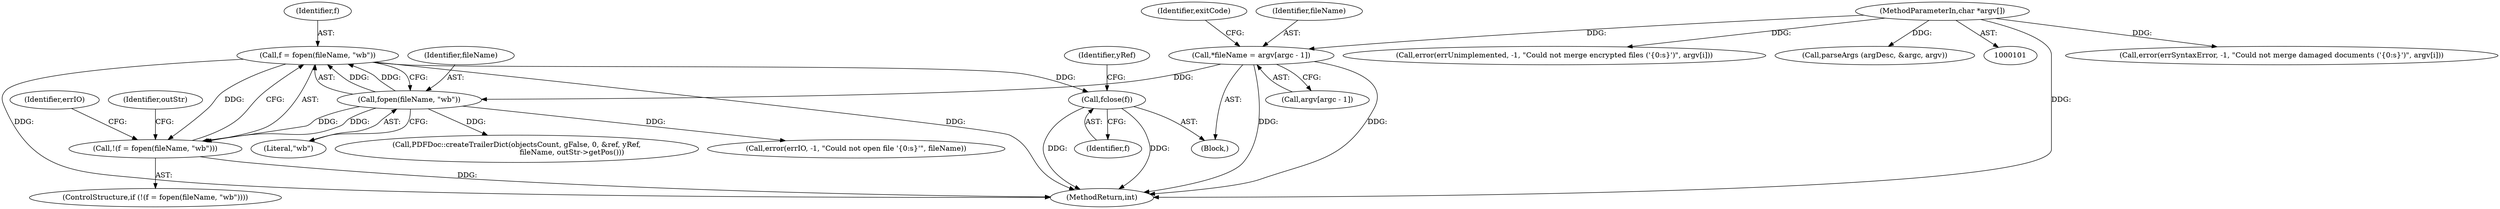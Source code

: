 digraph "0_poppler_5c9b08a875b07853be6c44e43ff5f7f059df666a@API" {
"1000284" [label="(Call,f = fopen(fileName, \"wb\"))"];
"1000286" [label="(Call,fopen(fileName, \"wb\"))"];
"1000132" [label="(Call,*fileName = argv[argc - 1])"];
"1000103" [label="(MethodParameterIn,char *argv[])"];
"1000283" [label="(Call,!(f = fopen(fileName, \"wb\")))"];
"1001096" [label="(Call,fclose(f))"];
"1000282" [label="(ControlStructure,if (!(f = fopen(fileName, \"wb\"))))"];
"1000287" [label="(Identifier,fileName)"];
"1001099" [label="(Identifier,yRef)"];
"1001096" [label="(Call,fclose(f))"];
"1001097" [label="(Identifier,f)"];
"1000271" [label="(Call,error(errSyntaxError, -1, \"Could not merge damaged documents ('{0:s}')\", argv[i]))"];
"1000284" [label="(Call,f = fopen(fileName, \"wb\"))"];
"1000285" [label="(Identifier,f)"];
"1000288" [label="(Literal,\"wb\")"];
"1001075" [label="(Call,PDFDoc::createTrailerDict(objectsCount, gFalse, 0, &ref, yRef,\n                                                fileName, outStr->getPos()))"];
"1000104" [label="(Block,)"];
"1000290" [label="(Call,error(errIO, -1, \"Could not open file '{0:s}'\", fileName))"];
"1000258" [label="(Call,error(errUnimplemented, -1, \"Could not merge encrypted files ('{0:s}')\", argv[i]))"];
"1000132" [label="(Call,*fileName = argv[argc - 1])"];
"1001132" [label="(MethodReturn,int)"];
"1000291" [label="(Identifier,errIO)"];
"1000146" [label="(Call,parseArgs (argDesc, &argc, argv))"];
"1000141" [label="(Identifier,exitCode)"];
"1000286" [label="(Call,fopen(fileName, \"wb\"))"];
"1000283" [label="(Call,!(f = fopen(fileName, \"wb\")))"];
"1000133" [label="(Identifier,fileName)"];
"1000103" [label="(MethodParameterIn,char *argv[])"];
"1000134" [label="(Call,argv[argc - 1])"];
"1000300" [label="(Identifier,outStr)"];
"1000284" -> "1000283"  [label="AST: "];
"1000284" -> "1000286"  [label="CFG: "];
"1000285" -> "1000284"  [label="AST: "];
"1000286" -> "1000284"  [label="AST: "];
"1000283" -> "1000284"  [label="CFG: "];
"1000284" -> "1001132"  [label="DDG: "];
"1000284" -> "1001132"  [label="DDG: "];
"1000284" -> "1000283"  [label="DDG: "];
"1000286" -> "1000284"  [label="DDG: "];
"1000286" -> "1000284"  [label="DDG: "];
"1000284" -> "1001096"  [label="DDG: "];
"1000286" -> "1000288"  [label="CFG: "];
"1000287" -> "1000286"  [label="AST: "];
"1000288" -> "1000286"  [label="AST: "];
"1000286" -> "1000283"  [label="DDG: "];
"1000286" -> "1000283"  [label="DDG: "];
"1000132" -> "1000286"  [label="DDG: "];
"1000286" -> "1000290"  [label="DDG: "];
"1000286" -> "1001075"  [label="DDG: "];
"1000132" -> "1000104"  [label="AST: "];
"1000132" -> "1000134"  [label="CFG: "];
"1000133" -> "1000132"  [label="AST: "];
"1000134" -> "1000132"  [label="AST: "];
"1000141" -> "1000132"  [label="CFG: "];
"1000132" -> "1001132"  [label="DDG: "];
"1000132" -> "1001132"  [label="DDG: "];
"1000103" -> "1000132"  [label="DDG: "];
"1000103" -> "1000101"  [label="AST: "];
"1000103" -> "1001132"  [label="DDG: "];
"1000103" -> "1000146"  [label="DDG: "];
"1000103" -> "1000258"  [label="DDG: "];
"1000103" -> "1000271"  [label="DDG: "];
"1000283" -> "1000282"  [label="AST: "];
"1000291" -> "1000283"  [label="CFG: "];
"1000300" -> "1000283"  [label="CFG: "];
"1000283" -> "1001132"  [label="DDG: "];
"1001096" -> "1000104"  [label="AST: "];
"1001096" -> "1001097"  [label="CFG: "];
"1001097" -> "1001096"  [label="AST: "];
"1001099" -> "1001096"  [label="CFG: "];
"1001096" -> "1001132"  [label="DDG: "];
"1001096" -> "1001132"  [label="DDG: "];
}

